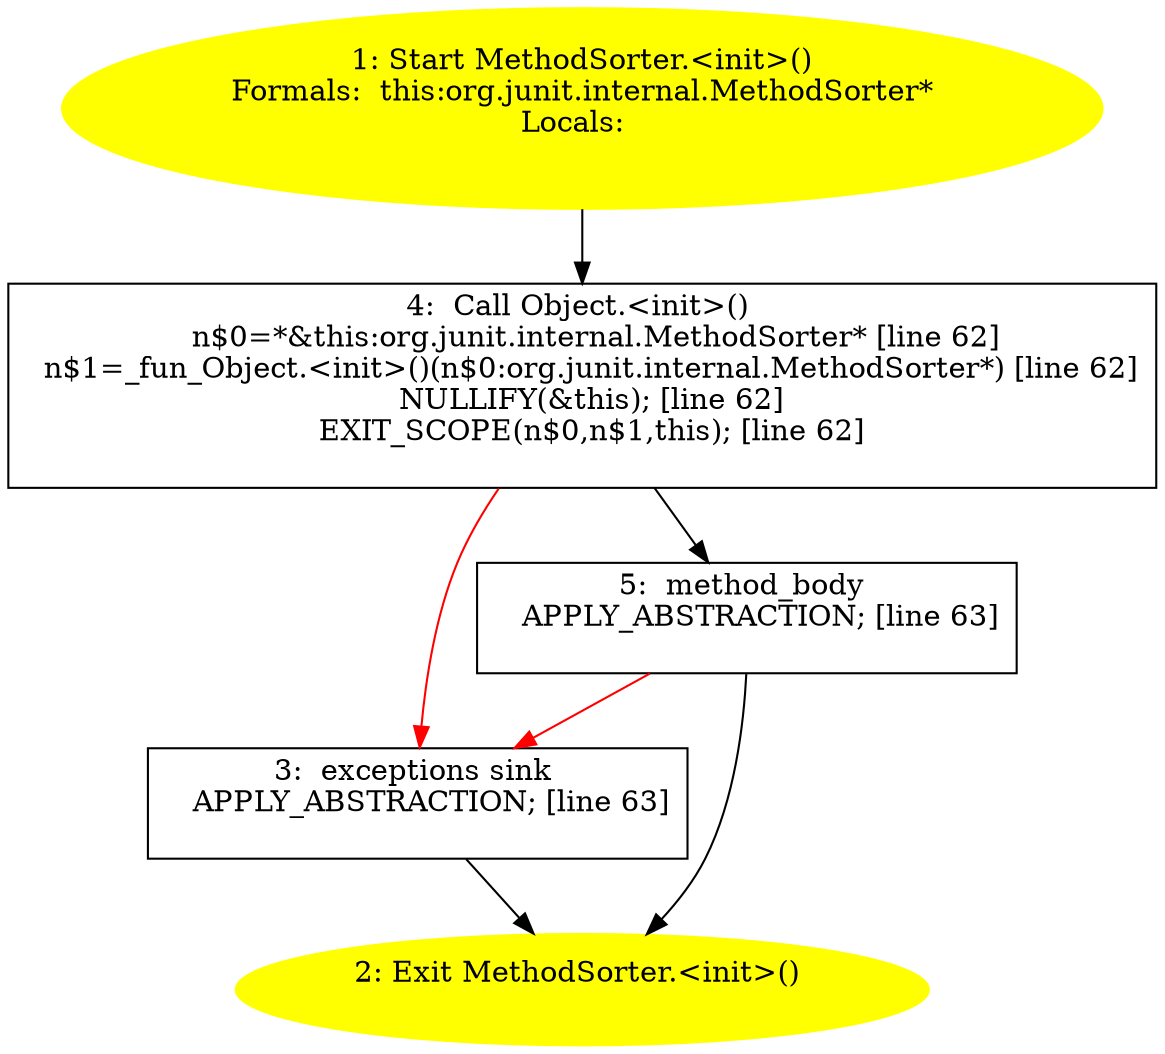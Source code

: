 /* @generated */
digraph cfg {
"org.junit.internal.MethodSorter.<init>().b26b3f7f195b505ac03976069d4deee8_1" [label="1: Start MethodSorter.<init>()\nFormals:  this:org.junit.internal.MethodSorter*\nLocals:  \n  " color=yellow style=filled]
	

	 "org.junit.internal.MethodSorter.<init>().b26b3f7f195b505ac03976069d4deee8_1" -> "org.junit.internal.MethodSorter.<init>().b26b3f7f195b505ac03976069d4deee8_4" ;
"org.junit.internal.MethodSorter.<init>().b26b3f7f195b505ac03976069d4deee8_2" [label="2: Exit MethodSorter.<init>() \n  " color=yellow style=filled]
	

"org.junit.internal.MethodSorter.<init>().b26b3f7f195b505ac03976069d4deee8_3" [label="3:  exceptions sink \n   APPLY_ABSTRACTION; [line 63]\n " shape="box"]
	

	 "org.junit.internal.MethodSorter.<init>().b26b3f7f195b505ac03976069d4deee8_3" -> "org.junit.internal.MethodSorter.<init>().b26b3f7f195b505ac03976069d4deee8_2" ;
"org.junit.internal.MethodSorter.<init>().b26b3f7f195b505ac03976069d4deee8_4" [label="4:  Call Object.<init>() \n   n$0=*&this:org.junit.internal.MethodSorter* [line 62]\n  n$1=_fun_Object.<init>()(n$0:org.junit.internal.MethodSorter*) [line 62]\n  NULLIFY(&this); [line 62]\n  EXIT_SCOPE(n$0,n$1,this); [line 62]\n " shape="box"]
	

	 "org.junit.internal.MethodSorter.<init>().b26b3f7f195b505ac03976069d4deee8_4" -> "org.junit.internal.MethodSorter.<init>().b26b3f7f195b505ac03976069d4deee8_5" ;
	 "org.junit.internal.MethodSorter.<init>().b26b3f7f195b505ac03976069d4deee8_4" -> "org.junit.internal.MethodSorter.<init>().b26b3f7f195b505ac03976069d4deee8_3" [color="red" ];
"org.junit.internal.MethodSorter.<init>().b26b3f7f195b505ac03976069d4deee8_5" [label="5:  method_body \n   APPLY_ABSTRACTION; [line 63]\n " shape="box"]
	

	 "org.junit.internal.MethodSorter.<init>().b26b3f7f195b505ac03976069d4deee8_5" -> "org.junit.internal.MethodSorter.<init>().b26b3f7f195b505ac03976069d4deee8_2" ;
	 "org.junit.internal.MethodSorter.<init>().b26b3f7f195b505ac03976069d4deee8_5" -> "org.junit.internal.MethodSorter.<init>().b26b3f7f195b505ac03976069d4deee8_3" [color="red" ];
}

